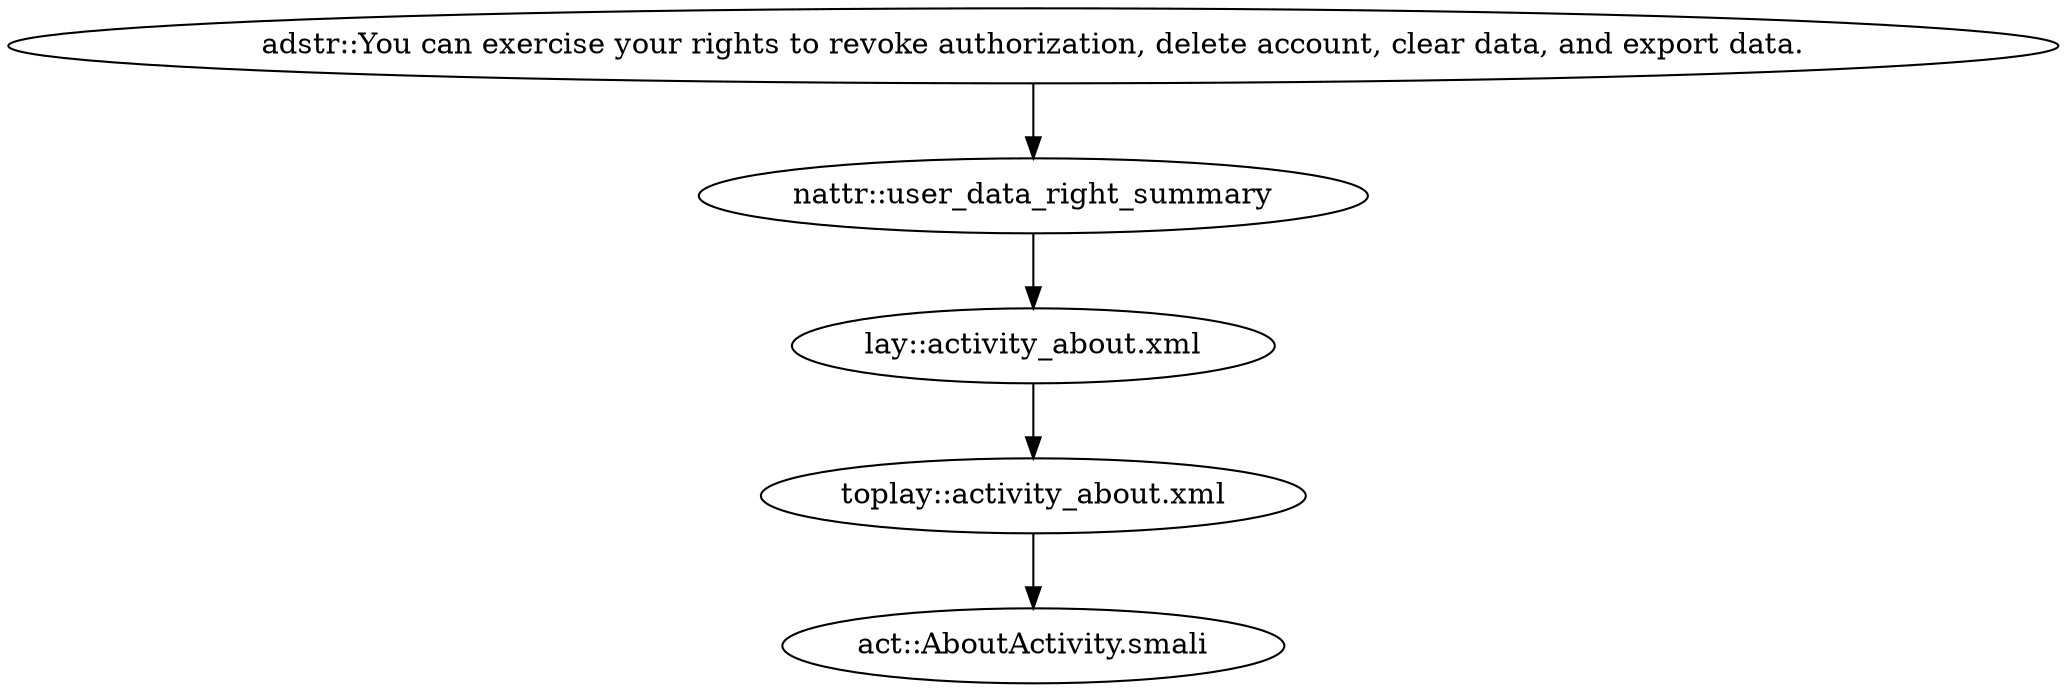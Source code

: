 digraph G {
"adstr::You can exercise your rights to revoke authorization, delete account, clear data, and export data." -> "nattr::user_data_right_summary"
"nattr::user_data_right_summary" -> "lay::activity_about.xml"
"lay::activity_about.xml" -> "toplay::activity_about.xml"
"toplay::activity_about.xml" -> "act::AboutActivity.smali"
}
